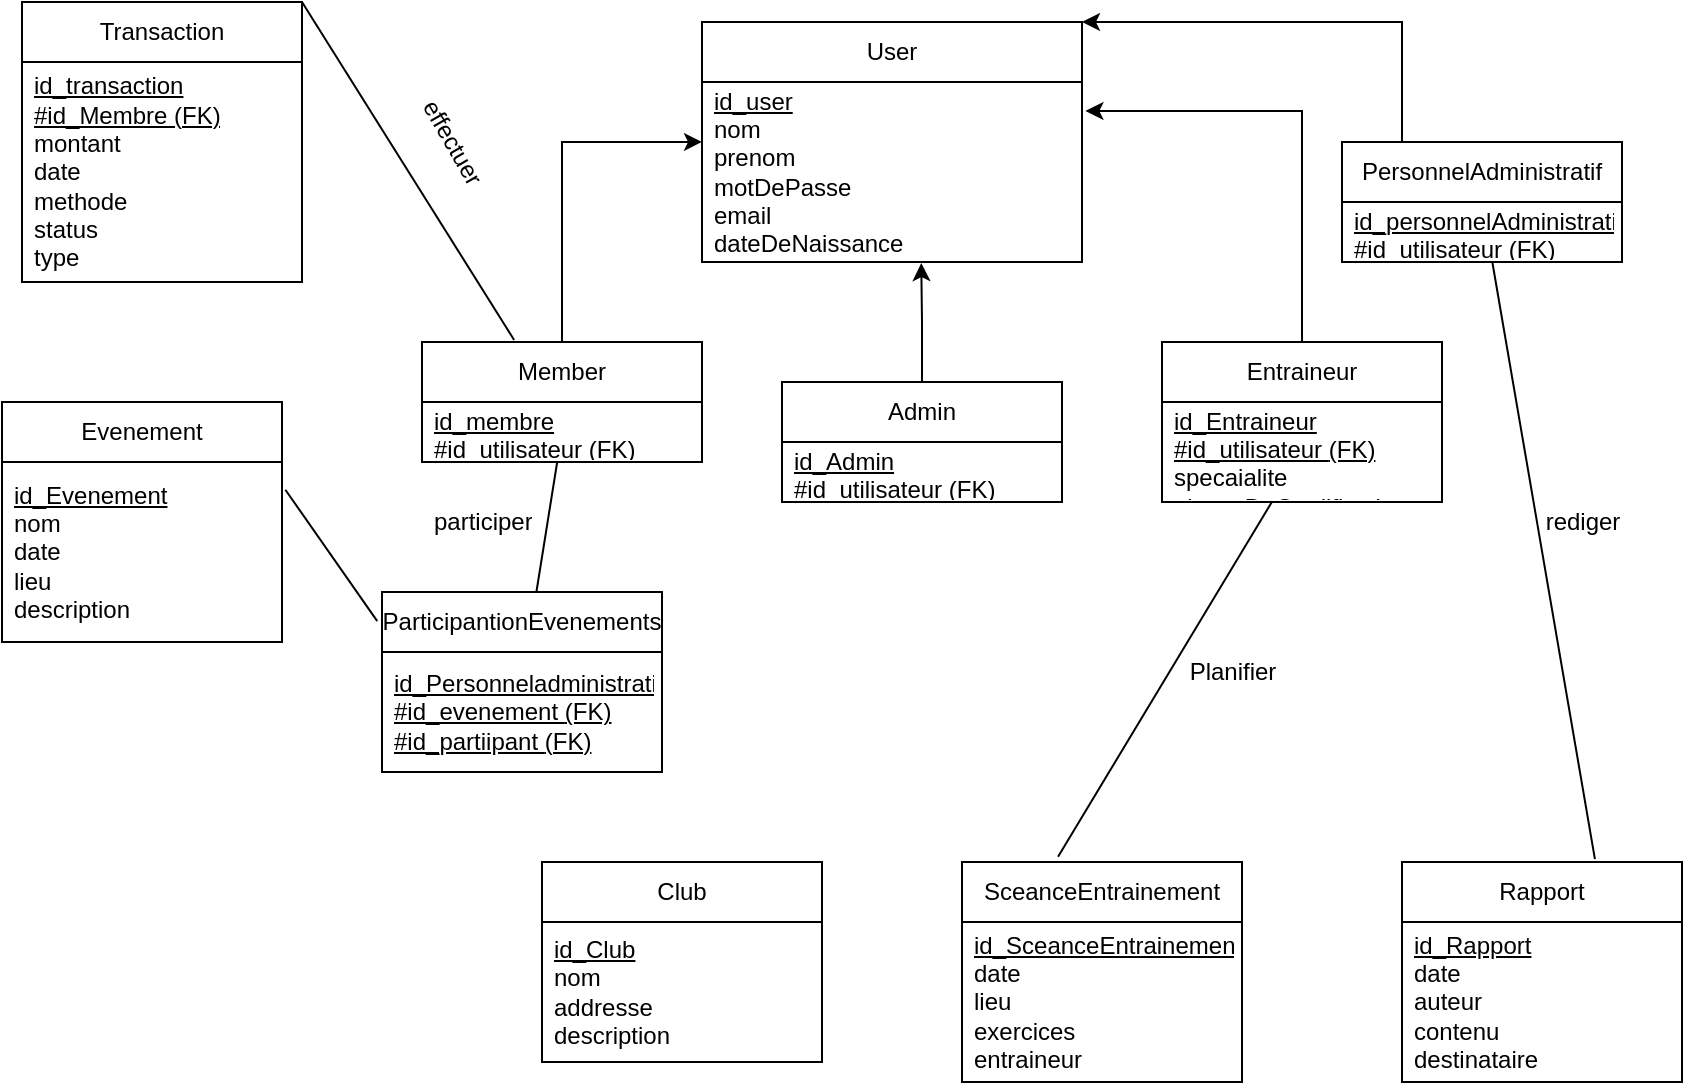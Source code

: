 <mxfile version="22.0.3" type="device">
  <diagram name="Page-1" id="e56a1550-8fbb-45ad-956c-1786394a9013">
    <mxGraphModel dx="845" dy="621" grid="1" gridSize="10" guides="1" tooltips="1" connect="1" arrows="1" fold="1" page="1" pageScale="1" pageWidth="1100" pageHeight="850" background="none" math="0" shadow="0">
      <root>
        <mxCell id="0" />
        <mxCell id="1" parent="0" />
        <mxCell id="cugVBvZW948sxhPF5yKL-2" value="User" style="swimlane;fontStyle=0;childLayout=stackLayout;horizontal=1;startSize=30;horizontalStack=0;resizeParent=1;resizeParentMax=0;resizeLast=0;collapsible=1;marginBottom=0;whiteSpace=wrap;html=1;" parent="1" vertex="1">
          <mxGeometry x="360" y="50" width="190" height="120" as="geometry" />
        </mxCell>
        <mxCell id="cugVBvZW948sxhPF5yKL-5" value="&lt;u&gt;id_user&lt;br&gt;&lt;/u&gt;nom&lt;br&gt;prenom&lt;br&gt;motDePasse&amp;nbsp;&lt;br&gt;email&lt;br&gt;dateDeNaissance&lt;br&gt;numDeTelephone" style="text;strokeColor=none;fillColor=none;align=left;verticalAlign=middle;spacingLeft=4;spacingRight=4;overflow=hidden;points=[[0,0.5],[1,0.5]];portConstraint=eastwest;rotatable=0;whiteSpace=wrap;html=1;" parent="cugVBvZW948sxhPF5yKL-2" vertex="1">
          <mxGeometry y="30" width="190" height="90" as="geometry" />
        </mxCell>
        <mxCell id="cugVBvZW948sxhPF5yKL-6" value="Member" style="swimlane;fontStyle=0;childLayout=stackLayout;horizontal=1;startSize=30;horizontalStack=0;resizeParent=1;resizeParentMax=0;resizeLast=0;collapsible=1;marginBottom=0;whiteSpace=wrap;html=1;" parent="1" vertex="1">
          <mxGeometry x="220" y="210" width="140" height="60" as="geometry" />
        </mxCell>
        <mxCell id="cugVBvZW948sxhPF5yKL-7" value="&lt;u&gt;id_membre&lt;br&gt;&lt;/u&gt;&lt;u&gt;#id_utilisateur&amp;nbsp;&lt;/u&gt;&lt;u&gt;(FK)&lt;/u&gt;" style="text;strokeColor=none;fillColor=none;align=left;verticalAlign=middle;spacingLeft=4;spacingRight=4;overflow=hidden;points=[[0,0.5],[1,0.5]];portConstraint=eastwest;rotatable=0;whiteSpace=wrap;html=1;" parent="cugVBvZW948sxhPF5yKL-6" vertex="1">
          <mxGeometry y="30" width="140" height="30" as="geometry" />
        </mxCell>
        <mxCell id="cugVBvZW948sxhPF5yKL-10" value="Admin" style="swimlane;fontStyle=0;childLayout=stackLayout;horizontal=1;startSize=30;horizontalStack=0;resizeParent=1;resizeParentMax=0;resizeLast=0;collapsible=1;marginBottom=0;whiteSpace=wrap;html=1;" parent="1" vertex="1">
          <mxGeometry x="400" y="230" width="140" height="60" as="geometry" />
        </mxCell>
        <mxCell id="cugVBvZW948sxhPF5yKL-39" value="&lt;u&gt;id_Admin&lt;br&gt;&lt;/u&gt;&lt;u&gt;#id_utilisateur&amp;nbsp;&lt;/u&gt;&lt;u&gt;(FK)&lt;/u&gt;" style="text;strokeColor=none;fillColor=none;align=left;verticalAlign=middle;spacingLeft=4;spacingRight=4;overflow=hidden;points=[[0,0.5],[1,0.5]];portConstraint=eastwest;rotatable=0;whiteSpace=wrap;html=1;" parent="cugVBvZW948sxhPF5yKL-10" vertex="1">
          <mxGeometry y="30" width="140" height="30" as="geometry" />
        </mxCell>
        <mxCell id="YYCjEeao8l8bRHii5wcS-8" style="edgeStyle=orthogonalEdgeStyle;rounded=0;orthogonalLoop=1;jettySize=auto;html=1;entryX=1;entryY=0;entryDx=0;entryDy=0;" parent="1" source="cugVBvZW948sxhPF5yKL-14" target="cugVBvZW948sxhPF5yKL-2" edge="1">
          <mxGeometry relative="1" as="geometry">
            <Array as="points">
              <mxPoint x="710" y="50" />
            </Array>
          </mxGeometry>
        </mxCell>
        <mxCell id="cugVBvZW948sxhPF5yKL-14" value="PersonnelAdministratif" style="swimlane;fontStyle=0;childLayout=stackLayout;horizontal=1;startSize=30;horizontalStack=0;resizeParent=1;resizeParentMax=0;resizeLast=0;collapsible=1;marginBottom=0;whiteSpace=wrap;html=1;" parent="1" vertex="1">
          <mxGeometry x="680" y="110" width="140" height="60" as="geometry" />
        </mxCell>
        <mxCell id="cugVBvZW948sxhPF5yKL-15" value="&lt;u&gt;id_personnelAdministratif&lt;br&gt;#id_utilisateur&amp;nbsp;&lt;/u&gt;&lt;u&gt;(FK)&lt;/u&gt;&lt;u&gt;&lt;br&gt;&lt;/u&gt;" style="text;strokeColor=none;fillColor=none;align=left;verticalAlign=middle;spacingLeft=4;spacingRight=4;overflow=hidden;points=[[0,0.5],[1,0.5]];portConstraint=eastwest;rotatable=0;whiteSpace=wrap;html=1;" parent="cugVBvZW948sxhPF5yKL-14" vertex="1">
          <mxGeometry y="30" width="140" height="30" as="geometry" />
        </mxCell>
        <mxCell id="cugVBvZW948sxhPF5yKL-19" value="Transaction" style="swimlane;fontStyle=0;childLayout=stackLayout;horizontal=1;startSize=30;horizontalStack=0;resizeParent=1;resizeParentMax=0;resizeLast=0;collapsible=1;marginBottom=0;whiteSpace=wrap;html=1;" parent="1" vertex="1">
          <mxGeometry x="20" y="40" width="140" height="140" as="geometry" />
        </mxCell>
        <mxCell id="cugVBvZW948sxhPF5yKL-20" value="&lt;u&gt;id_transaction&lt;/u&gt;&lt;br&gt;&lt;u&gt;#id_Membre (FK)&lt;br&gt;&lt;/u&gt;montant&amp;nbsp;&lt;br&gt;date&lt;br&gt;methode&lt;br&gt;status&lt;br&gt;type" style="text;strokeColor=none;fillColor=none;align=left;verticalAlign=middle;spacingLeft=4;spacingRight=4;overflow=hidden;points=[[0,0.5],[1,0.5]];portConstraint=eastwest;rotatable=0;whiteSpace=wrap;html=1;" parent="cugVBvZW948sxhPF5yKL-19" vertex="1">
          <mxGeometry y="30" width="140" height="110" as="geometry" />
        </mxCell>
        <mxCell id="cugVBvZW948sxhPF5yKL-23" value="Rapport" style="swimlane;fontStyle=0;childLayout=stackLayout;horizontal=1;startSize=30;horizontalStack=0;resizeParent=1;resizeParentMax=0;resizeLast=0;collapsible=1;marginBottom=0;whiteSpace=wrap;html=1;" parent="1" vertex="1">
          <mxGeometry x="710" y="470" width="140" height="110" as="geometry" />
        </mxCell>
        <mxCell id="cugVBvZW948sxhPF5yKL-24" value="&lt;u&gt;id_Rapport&lt;/u&gt;&lt;br&gt;date&lt;br&gt;auteur&lt;br&gt;contenu&lt;br&gt;destinataire" style="text;strokeColor=none;fillColor=none;align=left;verticalAlign=middle;spacingLeft=4;spacingRight=4;overflow=hidden;points=[[0,0.5],[1,0.5]];portConstraint=eastwest;rotatable=0;whiteSpace=wrap;html=1;" parent="cugVBvZW948sxhPF5yKL-23" vertex="1">
          <mxGeometry y="30" width="140" height="80" as="geometry" />
        </mxCell>
        <mxCell id="cugVBvZW948sxhPF5yKL-27" value="Club" style="swimlane;fontStyle=0;childLayout=stackLayout;horizontal=1;startSize=30;horizontalStack=0;resizeParent=1;resizeParentMax=0;resizeLast=0;collapsible=1;marginBottom=0;whiteSpace=wrap;html=1;" parent="1" vertex="1">
          <mxGeometry x="280" y="470" width="140" height="100" as="geometry" />
        </mxCell>
        <mxCell id="cugVBvZW948sxhPF5yKL-28" value="&lt;u&gt;id_Club&lt;/u&gt;&lt;br&gt;nom&lt;br&gt;addresse&lt;br&gt;description" style="text;strokeColor=none;fillColor=none;align=left;verticalAlign=middle;spacingLeft=4;spacingRight=4;overflow=hidden;points=[[0,0.5],[1,0.5]];portConstraint=eastwest;rotatable=0;whiteSpace=wrap;html=1;" parent="cugVBvZW948sxhPF5yKL-27" vertex="1">
          <mxGeometry y="30" width="140" height="70" as="geometry" />
        </mxCell>
        <mxCell id="cugVBvZW948sxhPF5yKL-31" value="SceanceEntrainement" style="swimlane;fontStyle=0;childLayout=stackLayout;horizontal=1;startSize=30;horizontalStack=0;resizeParent=1;resizeParentMax=0;resizeLast=0;collapsible=1;marginBottom=0;whiteSpace=wrap;html=1;" parent="1" vertex="1">
          <mxGeometry x="490" y="470" width="140" height="110" as="geometry" />
        </mxCell>
        <mxCell id="cugVBvZW948sxhPF5yKL-32" value="&lt;u&gt;id_SceanceEntrainement&lt;/u&gt;&lt;br&gt;date&lt;br&gt;lieu&lt;br&gt;exercices&lt;br&gt;entraineur" style="text;strokeColor=none;fillColor=none;align=left;verticalAlign=middle;spacingLeft=4;spacingRight=4;overflow=hidden;points=[[0,0.5],[1,0.5]];portConstraint=eastwest;rotatable=0;whiteSpace=wrap;html=1;" parent="cugVBvZW948sxhPF5yKL-31" vertex="1">
          <mxGeometry y="30" width="140" height="80" as="geometry" />
        </mxCell>
        <mxCell id="YYCjEeao8l8bRHii5wcS-2" style="edgeStyle=orthogonalEdgeStyle;rounded=0;orthogonalLoop=1;jettySize=auto;html=1;entryX=1.009;entryY=0.161;entryDx=0;entryDy=0;entryPerimeter=0;" parent="1" source="cugVBvZW948sxhPF5yKL-35" target="cugVBvZW948sxhPF5yKL-5" edge="1">
          <mxGeometry relative="1" as="geometry">
            <mxPoint x="650" y="30" as="targetPoint" />
          </mxGeometry>
        </mxCell>
        <mxCell id="cugVBvZW948sxhPF5yKL-35" value="Entraineur" style="swimlane;fontStyle=0;childLayout=stackLayout;horizontal=1;startSize=30;horizontalStack=0;resizeParent=1;resizeParentMax=0;resizeLast=0;collapsible=1;marginBottom=0;whiteSpace=wrap;html=1;" parent="1" vertex="1">
          <mxGeometry x="590" y="210" width="140" height="80" as="geometry" />
        </mxCell>
        <mxCell id="cugVBvZW948sxhPF5yKL-36" value="&lt;u&gt;id_Entraineur&lt;br&gt;&lt;/u&gt;&lt;u&gt;#id_utilisateur&amp;nbsp;&lt;/u&gt;&lt;u&gt;(FK)&lt;/u&gt;&lt;u&gt;&lt;br&gt;&lt;/u&gt;specaialite&lt;br&gt;niveauDeQualification" style="text;strokeColor=none;fillColor=none;align=left;verticalAlign=middle;spacingLeft=4;spacingRight=4;overflow=hidden;points=[[0,0.5],[1,0.5]];portConstraint=eastwest;rotatable=0;whiteSpace=wrap;html=1;" parent="cugVBvZW948sxhPF5yKL-35" vertex="1">
          <mxGeometry y="30" width="140" height="50" as="geometry" />
        </mxCell>
        <mxCell id="YYCjEeao8l8bRHii5wcS-3" style="edgeStyle=orthogonalEdgeStyle;rounded=0;orthogonalLoop=1;jettySize=auto;html=1;entryX=0;entryY=0.333;entryDx=0;entryDy=0;entryPerimeter=0;" parent="1" source="cugVBvZW948sxhPF5yKL-6" target="cugVBvZW948sxhPF5yKL-5" edge="1">
          <mxGeometry relative="1" as="geometry" />
        </mxCell>
        <mxCell id="YYCjEeao8l8bRHii5wcS-7" style="edgeStyle=orthogonalEdgeStyle;rounded=0;orthogonalLoop=1;jettySize=auto;html=1;entryX=0.577;entryY=1.006;entryDx=0;entryDy=0;entryPerimeter=0;" parent="1" source="cugVBvZW948sxhPF5yKL-10" target="cugVBvZW948sxhPF5yKL-5" edge="1">
          <mxGeometry relative="1" as="geometry" />
        </mxCell>
        <mxCell id="YYCjEeao8l8bRHii5wcS-9" value="Evenement" style="swimlane;fontStyle=0;childLayout=stackLayout;horizontal=1;startSize=30;horizontalStack=0;resizeParent=1;resizeParentMax=0;resizeLast=0;collapsible=1;marginBottom=0;whiteSpace=wrap;html=1;" parent="1" vertex="1">
          <mxGeometry x="10" y="240" width="140" height="120" as="geometry" />
        </mxCell>
        <mxCell id="YYCjEeao8l8bRHii5wcS-10" value="&lt;u&gt;id_Evenement&lt;/u&gt;&lt;br&gt;nom&lt;br&gt;date&lt;br&gt;lieu&lt;br&gt;description" style="text;strokeColor=none;fillColor=none;align=left;verticalAlign=middle;spacingLeft=4;spacingRight=4;overflow=hidden;points=[[0,0.5],[1,0.5]];portConstraint=eastwest;rotatable=0;whiteSpace=wrap;html=1;" parent="YYCjEeao8l8bRHii5wcS-9" vertex="1">
          <mxGeometry y="30" width="140" height="90" as="geometry" />
        </mxCell>
        <mxCell id="YYCjEeao8l8bRHii5wcS-13" value="ParticipantionEvenements" style="swimlane;fontStyle=0;childLayout=stackLayout;horizontal=1;startSize=30;horizontalStack=0;resizeParent=1;resizeParentMax=0;resizeLast=0;collapsible=1;marginBottom=0;whiteSpace=wrap;html=1;" parent="1" vertex="1">
          <mxGeometry x="200" y="335" width="140" height="90" as="geometry" />
        </mxCell>
        <mxCell id="YYCjEeao8l8bRHii5wcS-14" value="&lt;u&gt;id_Personneladministratif&lt;/u&gt;&lt;br&gt;&lt;u&gt;#id_evenement&amp;nbsp;&lt;/u&gt;&lt;u&gt;(FK)&lt;/u&gt;&lt;br&gt;&lt;u&gt;#id_partiipant&amp;nbsp;&lt;/u&gt;&lt;u&gt;(FK)&lt;/u&gt;" style="text;strokeColor=none;fillColor=none;align=left;verticalAlign=middle;spacingLeft=4;spacingRight=4;overflow=hidden;points=[[0,0.5],[1,0.5]];portConstraint=eastwest;rotatable=0;whiteSpace=wrap;html=1;" parent="YYCjEeao8l8bRHii5wcS-13" vertex="1">
          <mxGeometry y="30" width="140" height="60" as="geometry" />
        </mxCell>
        <mxCell id="YYCjEeao8l8bRHii5wcS-18" value="" style="endArrow=none;html=1;rounded=0;entryX=-0.017;entryY=0.162;entryDx=0;entryDy=0;entryPerimeter=0;exitX=1.012;exitY=0.154;exitDx=0;exitDy=0;exitPerimeter=0;" parent="1" source="YYCjEeao8l8bRHii5wcS-10" target="YYCjEeao8l8bRHii5wcS-13" edge="1">
          <mxGeometry width="50" height="50" relative="1" as="geometry">
            <mxPoint x="140" y="320" as="sourcePoint" />
            <mxPoint x="190" y="270" as="targetPoint" />
          </mxGeometry>
        </mxCell>
        <mxCell id="YYCjEeao8l8bRHii5wcS-19" value="" style="endArrow=none;html=1;rounded=0;" parent="1" source="YYCjEeao8l8bRHii5wcS-13" target="cugVBvZW948sxhPF5yKL-7" edge="1">
          <mxGeometry width="50" height="50" relative="1" as="geometry">
            <mxPoint x="280" y="400" as="sourcePoint" />
            <mxPoint x="330" y="350" as="targetPoint" />
          </mxGeometry>
        </mxCell>
        <mxCell id="YYCjEeao8l8bRHii5wcS-20" value="" style="endArrow=none;html=1;rounded=0;entryX=1;entryY=0;entryDx=0;entryDy=0;exitX=0.329;exitY=-0.017;exitDx=0;exitDy=0;exitPerimeter=0;" parent="1" source="cugVBvZW948sxhPF5yKL-6" target="cugVBvZW948sxhPF5yKL-19" edge="1">
          <mxGeometry width="50" height="50" relative="1" as="geometry">
            <mxPoint x="310" y="230" as="sourcePoint" />
            <mxPoint x="360" y="180" as="targetPoint" />
          </mxGeometry>
        </mxCell>
        <mxCell id="YYCjEeao8l8bRHii5wcS-21" value="effectuer" style="text;html=1;align=center;verticalAlign=middle;resizable=0;points=[];autosize=1;strokeColor=none;fillColor=none;rotation=60;" parent="1" vertex="1">
          <mxGeometry x="200" y="95" width="70" height="30" as="geometry" />
        </mxCell>
        <mxCell id="YYCjEeao8l8bRHii5wcS-22" value="participer" style="text;strokeColor=none;fillColor=none;align=left;verticalAlign=middle;spacingLeft=4;spacingRight=4;overflow=hidden;points=[[0,0.5],[1,0.5]];portConstraint=eastwest;rotatable=0;whiteSpace=wrap;html=1;" parent="1" vertex="1">
          <mxGeometry x="220" y="285" width="80" height="30" as="geometry" />
        </mxCell>
        <mxCell id="YYCjEeao8l8bRHii5wcS-25" value="" style="endArrow=none;html=1;rounded=0;exitX=0.689;exitY=-0.013;exitDx=0;exitDy=0;exitPerimeter=0;" parent="1" source="cugVBvZW948sxhPF5yKL-23" target="cugVBvZW948sxhPF5yKL-14" edge="1">
          <mxGeometry width="50" height="50" relative="1" as="geometry">
            <mxPoint x="540" y="390" as="sourcePoint" />
            <mxPoint x="590" y="340" as="targetPoint" />
          </mxGeometry>
        </mxCell>
        <mxCell id="YYCjEeao8l8bRHii5wcS-26" value="rediger" style="text;html=1;align=center;verticalAlign=middle;resizable=0;points=[];autosize=1;strokeColor=none;fillColor=none;" parent="1" vertex="1">
          <mxGeometry x="770" y="285" width="60" height="30" as="geometry" />
        </mxCell>
        <mxCell id="YYCjEeao8l8bRHii5wcS-27" value="" style="endArrow=none;html=1;rounded=0;exitX=0.343;exitY=-0.024;exitDx=0;exitDy=0;exitPerimeter=0;" parent="1" source="cugVBvZW948sxhPF5yKL-31" target="cugVBvZW948sxhPF5yKL-36" edge="1">
          <mxGeometry width="50" height="50" relative="1" as="geometry">
            <mxPoint x="540" y="390" as="sourcePoint" />
            <mxPoint x="590" y="340" as="targetPoint" />
          </mxGeometry>
        </mxCell>
        <mxCell id="YYCjEeao8l8bRHii5wcS-28" value="Planifier" style="text;html=1;align=center;verticalAlign=middle;resizable=0;points=[];autosize=1;strokeColor=none;fillColor=none;" parent="1" vertex="1">
          <mxGeometry x="590" y="360" width="70" height="30" as="geometry" />
        </mxCell>
      </root>
    </mxGraphModel>
  </diagram>
</mxfile>
